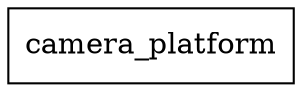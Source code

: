 digraph G {
node [shape=box];
"camera_platform" [label="camera_platform"];
node [shape=ellipse, color=blue, fontcolor=blue];
}
